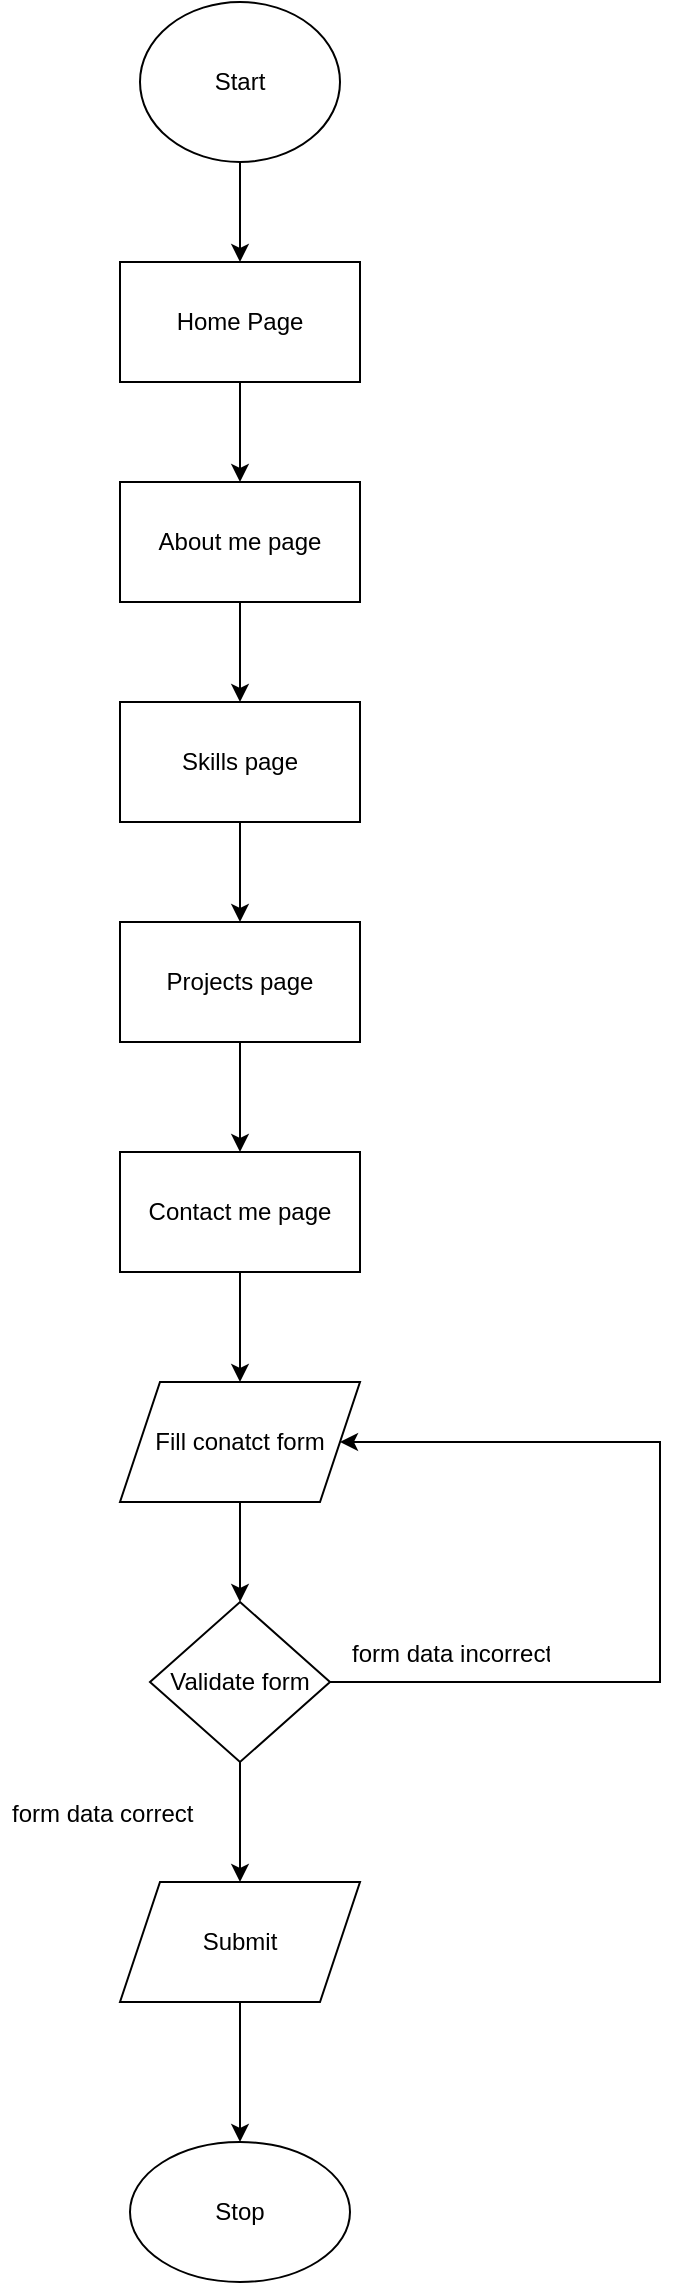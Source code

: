 <mxfile version="15.4.0" type="device"><diagram id="C5RBs43oDa-KdzZeNtuy" name="Page-1"><mxGraphModel dx="1705" dy="785" grid="1" gridSize="10" guides="1" tooltips="1" connect="1" arrows="1" fold="1" page="1" pageScale="1" pageWidth="827" pageHeight="1169" math="0" shadow="0"><root><mxCell id="WIyWlLk6GJQsqaUBKTNV-0"/><mxCell id="WIyWlLk6GJQsqaUBKTNV-1" parent="WIyWlLk6GJQsqaUBKTNV-0"/><mxCell id="F1QoEM67mijVK0gkGb-R-14" value="" style="edgeStyle=orthogonalEdgeStyle;rounded=0;orthogonalLoop=1;jettySize=auto;html=1;" edge="1" parent="WIyWlLk6GJQsqaUBKTNV-1" source="F1QoEM67mijVK0gkGb-R-0" target="F1QoEM67mijVK0gkGb-R-1"><mxGeometry relative="1" as="geometry"/></mxCell><mxCell id="F1QoEM67mijVK0gkGb-R-0" value="Start" style="ellipse;whiteSpace=wrap;html=1;" vertex="1" parent="WIyWlLk6GJQsqaUBKTNV-1"><mxGeometry x="360" y="10" width="100" height="80" as="geometry"/></mxCell><mxCell id="F1QoEM67mijVK0gkGb-R-23" value="" style="edgeStyle=orthogonalEdgeStyle;rounded=0;orthogonalLoop=1;jettySize=auto;html=1;" edge="1" parent="WIyWlLk6GJQsqaUBKTNV-1" source="F1QoEM67mijVK0gkGb-R-1" target="F1QoEM67mijVK0gkGb-R-5"><mxGeometry relative="1" as="geometry"/></mxCell><mxCell id="F1QoEM67mijVK0gkGb-R-1" value="Home Page" style="rounded=0;whiteSpace=wrap;html=1;" vertex="1" parent="WIyWlLk6GJQsqaUBKTNV-1"><mxGeometry x="350" y="140" width="120" height="60" as="geometry"/></mxCell><mxCell id="F1QoEM67mijVK0gkGb-R-25" value="" style="edgeStyle=orthogonalEdgeStyle;rounded=0;orthogonalLoop=1;jettySize=auto;html=1;" edge="1" parent="WIyWlLk6GJQsqaUBKTNV-1" source="F1QoEM67mijVK0gkGb-R-2" target="F1QoEM67mijVK0gkGb-R-3"><mxGeometry relative="1" as="geometry"/></mxCell><mxCell id="F1QoEM67mijVK0gkGb-R-2" value="Skills page" style="rounded=0;whiteSpace=wrap;html=1;" vertex="1" parent="WIyWlLk6GJQsqaUBKTNV-1"><mxGeometry x="350" y="360" width="120" height="60" as="geometry"/></mxCell><mxCell id="F1QoEM67mijVK0gkGb-R-26" value="" style="edgeStyle=orthogonalEdgeStyle;rounded=0;orthogonalLoop=1;jettySize=auto;html=1;" edge="1" parent="WIyWlLk6GJQsqaUBKTNV-1" source="F1QoEM67mijVK0gkGb-R-3" target="F1QoEM67mijVK0gkGb-R-4"><mxGeometry relative="1" as="geometry"/></mxCell><mxCell id="F1QoEM67mijVK0gkGb-R-3" value="Projects page" style="rounded=0;whiteSpace=wrap;html=1;" vertex="1" parent="WIyWlLk6GJQsqaUBKTNV-1"><mxGeometry x="350" y="470" width="120" height="60" as="geometry"/></mxCell><mxCell id="F1QoEM67mijVK0gkGb-R-19" value="" style="edgeStyle=orthogonalEdgeStyle;rounded=0;orthogonalLoop=1;jettySize=auto;html=1;" edge="1" parent="WIyWlLk6GJQsqaUBKTNV-1" source="F1QoEM67mijVK0gkGb-R-4" target="F1QoEM67mijVK0gkGb-R-6"><mxGeometry relative="1" as="geometry"/></mxCell><mxCell id="F1QoEM67mijVK0gkGb-R-4" value="Contact me page" style="rounded=0;whiteSpace=wrap;html=1;" vertex="1" parent="WIyWlLk6GJQsqaUBKTNV-1"><mxGeometry x="350" y="585" width="120" height="60" as="geometry"/></mxCell><mxCell id="F1QoEM67mijVK0gkGb-R-24" value="" style="edgeStyle=orthogonalEdgeStyle;rounded=0;orthogonalLoop=1;jettySize=auto;html=1;" edge="1" parent="WIyWlLk6GJQsqaUBKTNV-1" source="F1QoEM67mijVK0gkGb-R-5" target="F1QoEM67mijVK0gkGb-R-2"><mxGeometry relative="1" as="geometry"/></mxCell><mxCell id="F1QoEM67mijVK0gkGb-R-5" value="About me page" style="rounded=0;whiteSpace=wrap;html=1;" vertex="1" parent="WIyWlLk6GJQsqaUBKTNV-1"><mxGeometry x="350" y="250" width="120" height="60" as="geometry"/></mxCell><mxCell id="F1QoEM67mijVK0gkGb-R-20" value="" style="edgeStyle=orthogonalEdgeStyle;rounded=0;orthogonalLoop=1;jettySize=auto;html=1;" edge="1" parent="WIyWlLk6GJQsqaUBKTNV-1" source="F1QoEM67mijVK0gkGb-R-6" target="F1QoEM67mijVK0gkGb-R-7"><mxGeometry relative="1" as="geometry"/></mxCell><mxCell id="F1QoEM67mijVK0gkGb-R-6" value="Fill conatct form" style="shape=parallelogram;perimeter=parallelogramPerimeter;whiteSpace=wrap;html=1;fixedSize=1;" vertex="1" parent="WIyWlLk6GJQsqaUBKTNV-1"><mxGeometry x="350" y="700" width="120" height="60" as="geometry"/></mxCell><mxCell id="F1QoEM67mijVK0gkGb-R-21" value="" style="edgeStyle=orthogonalEdgeStyle;rounded=0;orthogonalLoop=1;jettySize=auto;html=1;" edge="1" parent="WIyWlLk6GJQsqaUBKTNV-1" source="F1QoEM67mijVK0gkGb-R-7" target="F1QoEM67mijVK0gkGb-R-8"><mxGeometry relative="1" as="geometry"/></mxCell><mxCell id="F1QoEM67mijVK0gkGb-R-7" value="Validate form" style="rhombus;whiteSpace=wrap;html=1;" vertex="1" parent="WIyWlLk6GJQsqaUBKTNV-1"><mxGeometry x="365" y="810" width="90" height="80" as="geometry"/></mxCell><mxCell id="F1QoEM67mijVK0gkGb-R-22" value="" style="edgeStyle=orthogonalEdgeStyle;rounded=0;orthogonalLoop=1;jettySize=auto;html=1;" edge="1" parent="WIyWlLk6GJQsqaUBKTNV-1" source="F1QoEM67mijVK0gkGb-R-8" target="F1QoEM67mijVK0gkGb-R-9"><mxGeometry relative="1" as="geometry"/></mxCell><mxCell id="F1QoEM67mijVK0gkGb-R-8" value="Submit" style="shape=parallelogram;perimeter=parallelogramPerimeter;whiteSpace=wrap;html=1;fixedSize=1;" vertex="1" parent="WIyWlLk6GJQsqaUBKTNV-1"><mxGeometry x="350" y="950" width="120" height="60" as="geometry"/></mxCell><mxCell id="F1QoEM67mijVK0gkGb-R-9" value="Stop" style="ellipse;whiteSpace=wrap;html=1;" vertex="1" parent="WIyWlLk6GJQsqaUBKTNV-1"><mxGeometry x="355" y="1080" width="110" height="70" as="geometry"/></mxCell><mxCell id="F1QoEM67mijVK0gkGb-R-29" value="" style="endArrow=classic;html=1;rounded=0;edgeStyle=orthogonalEdgeStyle;entryX=1;entryY=0.5;entryDx=0;entryDy=0;" edge="1" parent="WIyWlLk6GJQsqaUBKTNV-1" target="F1QoEM67mijVK0gkGb-R-6"><mxGeometry width="50" height="50" relative="1" as="geometry"><mxPoint x="455" y="850" as="sourcePoint"/><mxPoint x="505" y="800" as="targetPoint"/><Array as="points"><mxPoint x="620" y="850"/><mxPoint x="620" y="730"/></Array></mxGeometry></mxCell><mxCell id="F1QoEM67mijVK0gkGb-R-30" value="form data incorrect" style="text;strokeColor=none;fillColor=none;align=left;verticalAlign=middle;spacingLeft=4;spacingRight=4;overflow=hidden;points=[[0,0.5],[1,0.5]];portConstraint=eastwest;rotatable=0;" vertex="1" parent="WIyWlLk6GJQsqaUBKTNV-1"><mxGeometry x="460" y="820" width="110" height="30" as="geometry"/></mxCell><mxCell id="F1QoEM67mijVK0gkGb-R-31" value="form data correct" style="text;strokeColor=none;fillColor=none;align=left;verticalAlign=middle;spacingLeft=4;spacingRight=4;overflow=hidden;points=[[0,0.5],[1,0.5]];portConstraint=eastwest;rotatable=0;" vertex="1" parent="WIyWlLk6GJQsqaUBKTNV-1"><mxGeometry x="290" y="900" width="110" height="30" as="geometry"/></mxCell></root></mxGraphModel></diagram></mxfile>